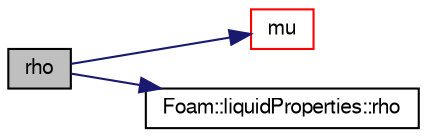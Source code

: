 digraph "rho"
{
  bgcolor="transparent";
  edge [fontname="FreeSans",fontsize="10",labelfontname="FreeSans",labelfontsize="10"];
  node [fontname="FreeSans",fontsize="10",shape=record];
  rankdir="LR";
  Node812 [label="rho",height=0.2,width=0.4,color="black", fillcolor="grey75", style="filled", fontcolor="black"];
  Node812 -> Node813 [color="midnightblue",fontsize="10",style="solid",fontname="FreeSans"];
  Node813 [label="mu",height=0.2,width=0.4,color="red",URL="$a29066.html#a9d258ba15a8fa1c64c1886f49a6b27d6",tooltip="Return dynamic viscosity [Pa.s]. "];
  Node812 -> Node871 [color="midnightblue",fontsize="10",style="solid",fontname="FreeSans"];
  Node871 [label="Foam::liquidProperties::rho",height=0.2,width=0.4,color="black",URL="$a29954.html#a79793fef0683d35cc934a4d38fb6dbee",tooltip="Liquid rho [kg/m^3]. "];
}

